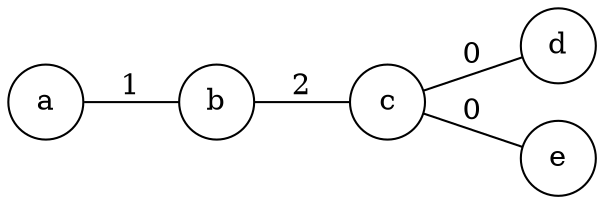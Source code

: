 graph
{
    node[shape=circle];
    rankdir=LR;
    a -- b[label="1"];
    b -- c[label="2"];
    c -- d[label="0"];
    c -- e[label="0"];
}
